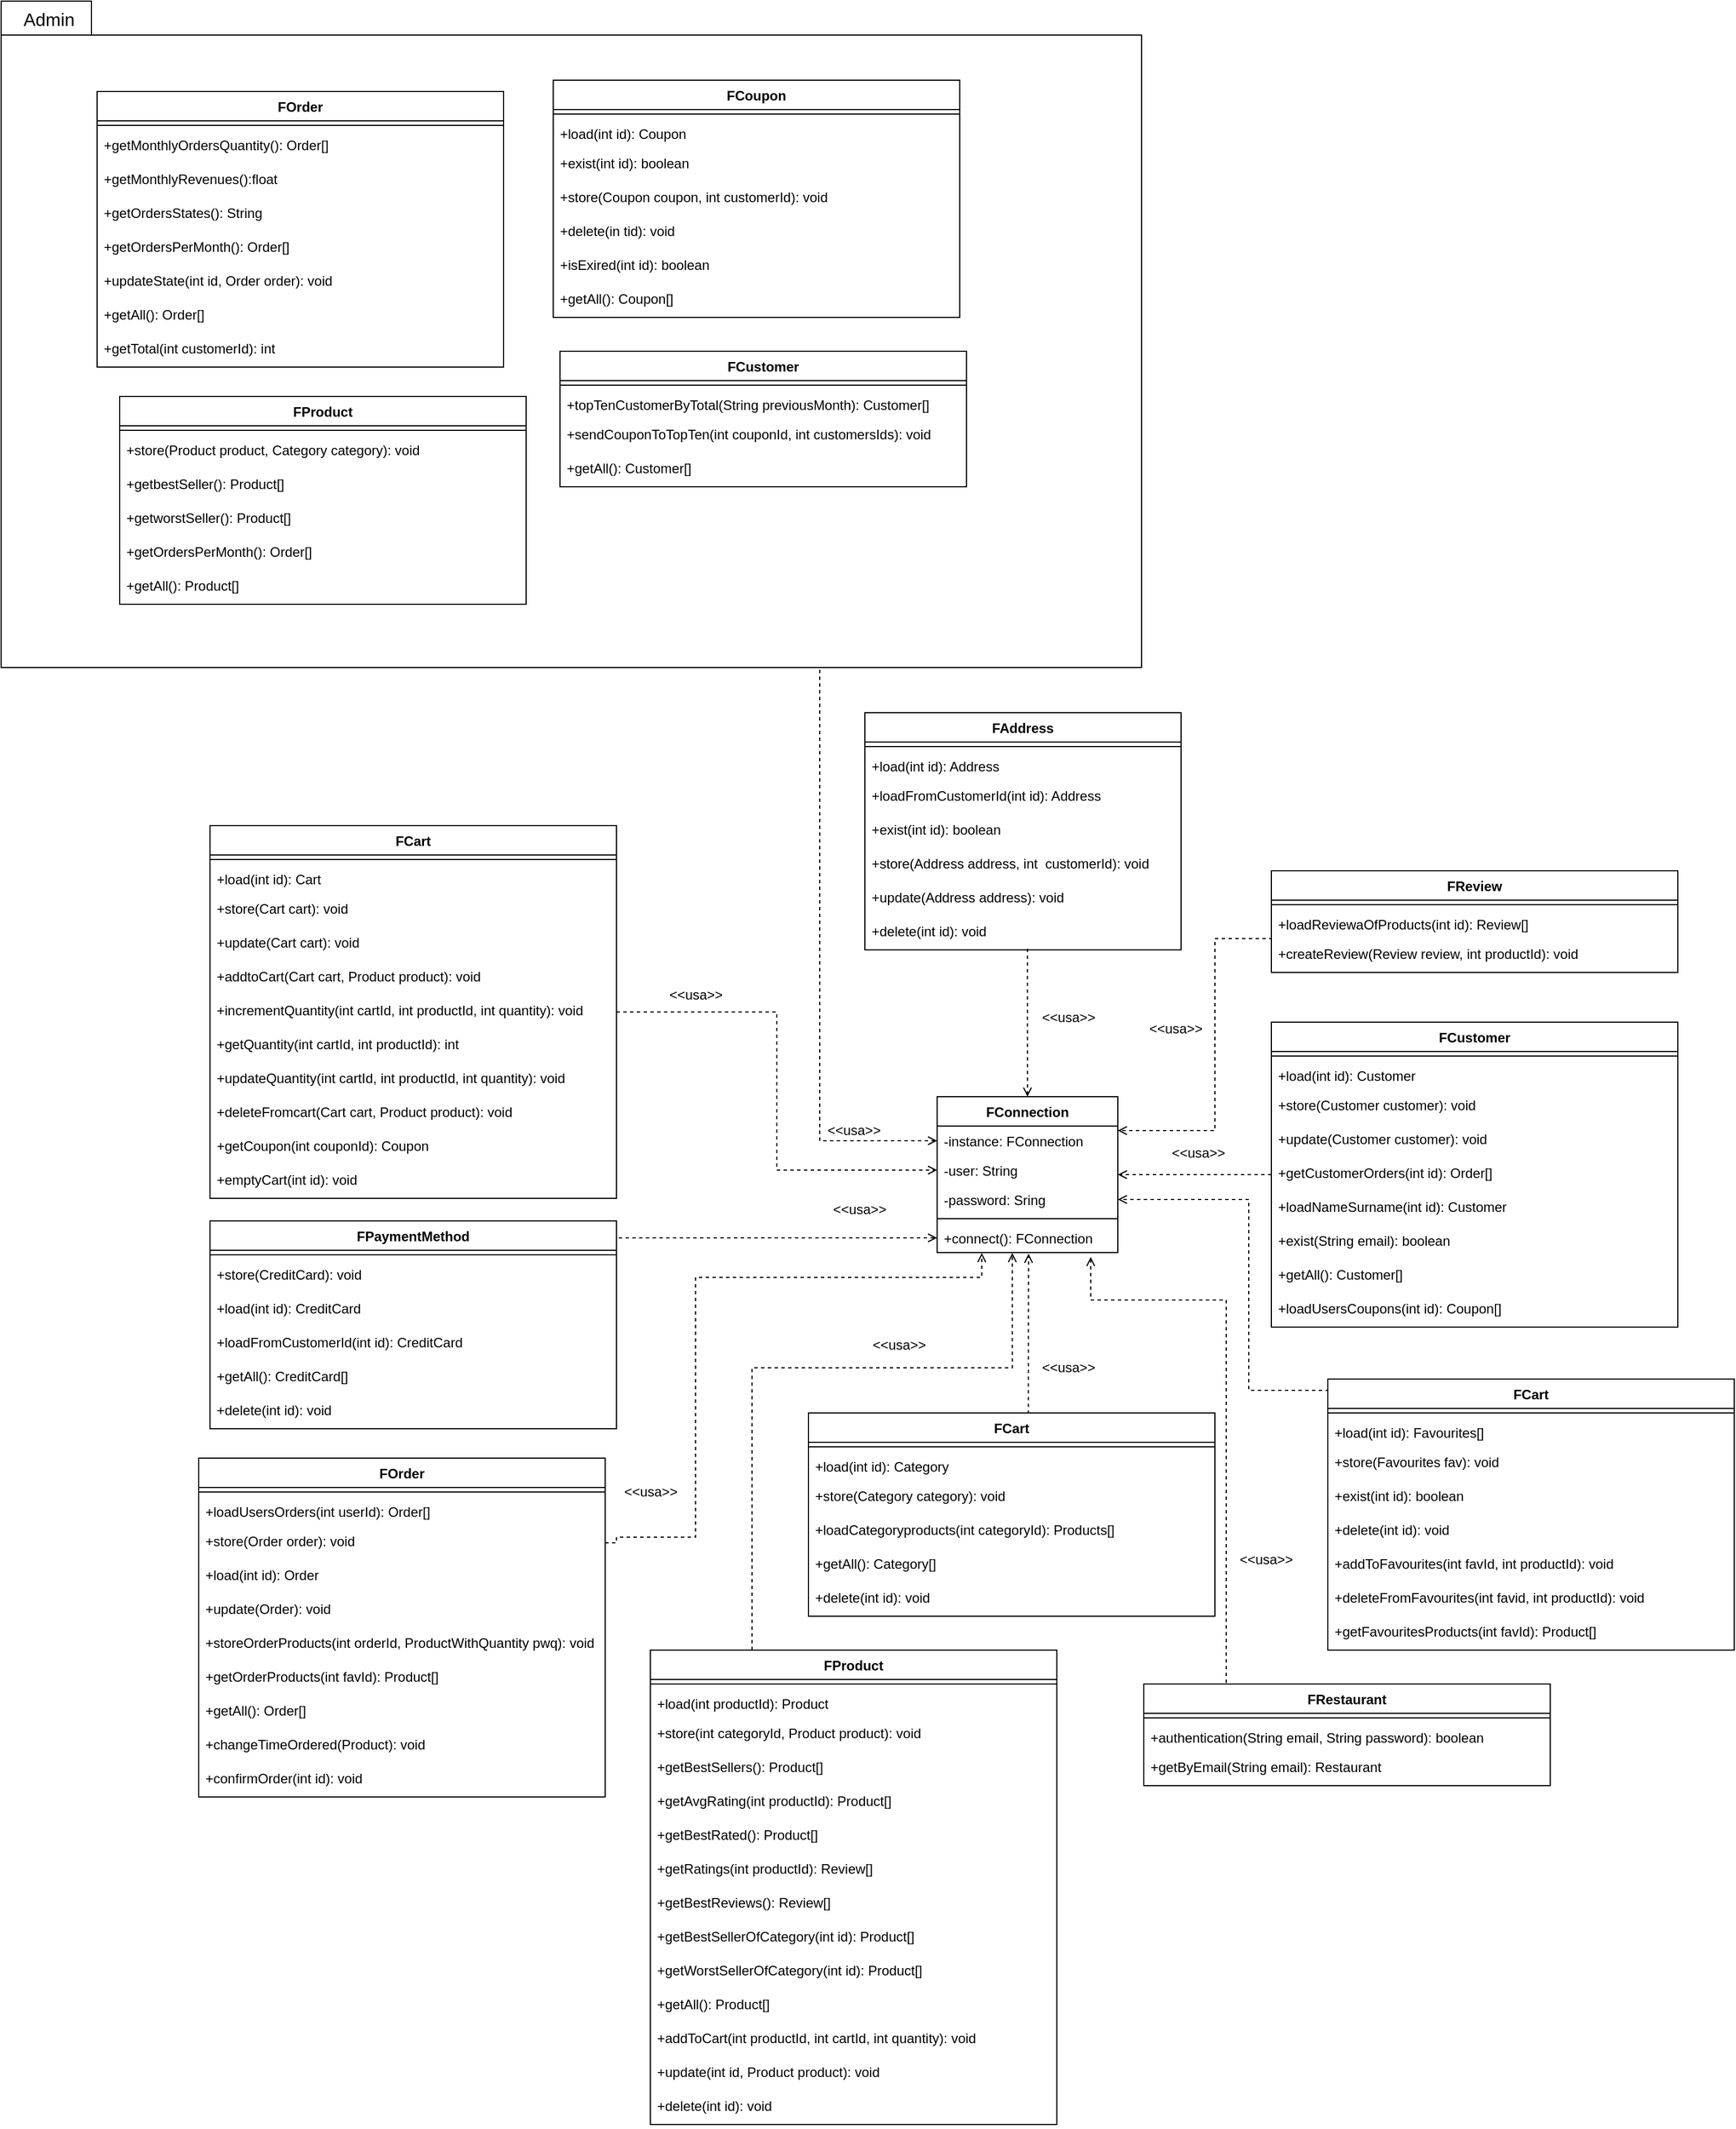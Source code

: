 <mxfile version="15.6.8" type="device"><diagram id="C5RBs43oDa-KdzZeNtuy" name="Page-1"><mxGraphModel dx="1448" dy="1696" grid="1" gridSize="10" guides="1" tooltips="1" connect="1" arrows="1" fold="1" page="1" pageScale="1" pageWidth="827" pageHeight="1169" math="0" shadow="0"><root><mxCell id="WIyWlLk6GJQsqaUBKTNV-0"/><mxCell id="WIyWlLk6GJQsqaUBKTNV-1" parent="WIyWlLk6GJQsqaUBKTNV-0"/><mxCell id="PyHxuWrx-65LWv0BP8cm-173" style="edgeStyle=orthogonalEdgeStyle;rounded=0;orthogonalLoop=1;jettySize=auto;html=1;exitX=0.5;exitY=1;exitDx=0;exitDy=0;exitPerimeter=0;entryX=0;entryY=0.5;entryDx=0;entryDy=0;dashed=1;fontSize=16;endArrow=open;endFill=0;" edge="1" parent="WIyWlLk6GJQsqaUBKTNV-1" source="PyHxuWrx-65LWv0BP8cm-171" target="PyHxuWrx-65LWv0BP8cm-5"><mxGeometry relative="1" as="geometry"><Array as="points"><mxPoint x="180" y="-50"/><mxPoint x="180" y="369"/></Array></mxGeometry></mxCell><mxCell id="PyHxuWrx-65LWv0BP8cm-171" value="" style="shape=folder;fontStyle=1;tabWidth=80;tabHeight=30;tabPosition=left;html=1;boundedLbl=1;" vertex="1" parent="WIyWlLk6GJQsqaUBKTNV-1"><mxGeometry x="-545" y="-640" width="1010" height="590" as="geometry"/></mxCell><mxCell id="PyHxuWrx-65LWv0BP8cm-4" value="FConnection" style="swimlane;fontStyle=1;align=center;verticalAlign=top;childLayout=stackLayout;horizontal=1;startSize=26;horizontalStack=0;resizeParent=1;resizeParentMax=0;resizeLast=0;collapsible=1;marginBottom=0;" vertex="1" parent="WIyWlLk6GJQsqaUBKTNV-1"><mxGeometry x="284" y="330" width="160" height="138" as="geometry"><mxRectangle x="334" y="300" width="100" height="26" as="alternateBounds"/></mxGeometry></mxCell><mxCell id="PyHxuWrx-65LWv0BP8cm-5" value="-instance: FConnection" style="text;strokeColor=none;fillColor=none;align=left;verticalAlign=top;spacingLeft=4;spacingRight=4;overflow=hidden;rotatable=0;points=[[0,0.5],[1,0.5]];portConstraint=eastwest;" vertex="1" parent="PyHxuWrx-65LWv0BP8cm-4"><mxGeometry y="26" width="160" height="26" as="geometry"/></mxCell><mxCell id="PyHxuWrx-65LWv0BP8cm-8" value="-user: String" style="text;strokeColor=none;fillColor=none;align=left;verticalAlign=top;spacingLeft=4;spacingRight=4;overflow=hidden;rotatable=0;points=[[0,0.5],[1,0.5]];portConstraint=eastwest;" vertex="1" parent="PyHxuWrx-65LWv0BP8cm-4"><mxGeometry y="52" width="160" height="26" as="geometry"/></mxCell><mxCell id="PyHxuWrx-65LWv0BP8cm-9" value="-password: Sring" style="text;strokeColor=none;fillColor=none;align=left;verticalAlign=top;spacingLeft=4;spacingRight=4;overflow=hidden;rotatable=0;points=[[0,0.5],[1,0.5]];portConstraint=eastwest;" vertex="1" parent="PyHxuWrx-65LWv0BP8cm-4"><mxGeometry y="78" width="160" height="26" as="geometry"/></mxCell><mxCell id="PyHxuWrx-65LWv0BP8cm-6" value="" style="line;strokeWidth=1;fillColor=none;align=left;verticalAlign=middle;spacingTop=-1;spacingLeft=3;spacingRight=3;rotatable=0;labelPosition=right;points=[];portConstraint=eastwest;" vertex="1" parent="PyHxuWrx-65LWv0BP8cm-4"><mxGeometry y="104" width="160" height="8" as="geometry"/></mxCell><mxCell id="PyHxuWrx-65LWv0BP8cm-7" value="+connect(): FConnection" style="text;strokeColor=none;fillColor=none;align=left;verticalAlign=top;spacingLeft=4;spacingRight=4;overflow=hidden;rotatable=0;points=[[0,0.5],[1,0.5]];portConstraint=eastwest;" vertex="1" parent="PyHxuWrx-65LWv0BP8cm-4"><mxGeometry y="112" width="160" height="26" as="geometry"/></mxCell><mxCell id="PyHxuWrx-65LWv0BP8cm-10" value="FAddress" style="swimlane;fontStyle=1;align=center;verticalAlign=top;childLayout=stackLayout;horizontal=1;startSize=26;horizontalStack=0;resizeParent=1;resizeParentMax=0;resizeLast=0;collapsible=1;marginBottom=0;" vertex="1" parent="WIyWlLk6GJQsqaUBKTNV-1"><mxGeometry x="220" y="-10" width="280" height="210" as="geometry"><mxRectangle x="334" y="300" width="100" height="26" as="alternateBounds"/></mxGeometry></mxCell><mxCell id="PyHxuWrx-65LWv0BP8cm-14" value="" style="line;strokeWidth=1;fillColor=none;align=left;verticalAlign=middle;spacingTop=-1;spacingLeft=3;spacingRight=3;rotatable=0;labelPosition=right;points=[];portConstraint=eastwest;" vertex="1" parent="PyHxuWrx-65LWv0BP8cm-10"><mxGeometry y="26" width="280" height="8" as="geometry"/></mxCell><mxCell id="PyHxuWrx-65LWv0BP8cm-15" value="+load(int id): Address " style="text;strokeColor=none;fillColor=none;align=left;verticalAlign=top;spacingLeft=4;spacingRight=4;overflow=hidden;rotatable=0;points=[[0,0.5],[1,0.5]];portConstraint=eastwest;" vertex="1" parent="PyHxuWrx-65LWv0BP8cm-10"><mxGeometry y="34" width="280" height="26" as="geometry"/></mxCell><mxCell id="PyHxuWrx-65LWv0BP8cm-16" value="+loadFromCustomerId(int id): Address" style="text;strokeColor=none;fillColor=none;align=left;verticalAlign=top;spacingLeft=4;spacingRight=4;overflow=hidden;rotatable=0;points=[[0,0.5],[1,0.5]];portConstraint=eastwest;" vertex="1" parent="PyHxuWrx-65LWv0BP8cm-10"><mxGeometry y="60" width="280" height="30" as="geometry"/></mxCell><mxCell id="PyHxuWrx-65LWv0BP8cm-17" value="+exist(int id): boolean" style="text;strokeColor=none;fillColor=none;align=left;verticalAlign=top;spacingLeft=4;spacingRight=4;overflow=hidden;rotatable=0;points=[[0,0.5],[1,0.5]];portConstraint=eastwest;" vertex="1" parent="PyHxuWrx-65LWv0BP8cm-10"><mxGeometry y="90" width="280" height="30" as="geometry"/></mxCell><mxCell id="PyHxuWrx-65LWv0BP8cm-18" value="+store(Address address, int  customerId): void" style="text;strokeColor=none;fillColor=none;align=left;verticalAlign=top;spacingLeft=4;spacingRight=4;overflow=hidden;rotatable=0;points=[[0,0.5],[1,0.5]];portConstraint=eastwest;" vertex="1" parent="PyHxuWrx-65LWv0BP8cm-10"><mxGeometry y="120" width="280" height="30" as="geometry"/></mxCell><mxCell id="PyHxuWrx-65LWv0BP8cm-19" value="+update(Address address): void" style="text;strokeColor=none;fillColor=none;align=left;verticalAlign=top;spacingLeft=4;spacingRight=4;overflow=hidden;rotatable=0;points=[[0,0.5],[1,0.5]];portConstraint=eastwest;" vertex="1" parent="PyHxuWrx-65LWv0BP8cm-10"><mxGeometry y="150" width="280" height="30" as="geometry"/></mxCell><mxCell id="PyHxuWrx-65LWv0BP8cm-20" value="+delete(int id): void" style="text;strokeColor=none;fillColor=none;align=left;verticalAlign=top;spacingLeft=4;spacingRight=4;overflow=hidden;rotatable=0;points=[[0,0.5],[1,0.5]];portConstraint=eastwest;" vertex="1" parent="PyHxuWrx-65LWv0BP8cm-10"><mxGeometry y="180" width="280" height="30" as="geometry"/></mxCell><mxCell id="PyHxuWrx-65LWv0BP8cm-21" style="edgeStyle=orthogonalEdgeStyle;rounded=0;orthogonalLoop=1;jettySize=auto;html=1;exitX=0.514;exitY=0.967;exitDx=0;exitDy=0;entryX=0.5;entryY=0;entryDx=0;entryDy=0;exitPerimeter=0;dashed=1;endArrow=open;endFill=0;" edge="1" parent="WIyWlLk6GJQsqaUBKTNV-1" source="PyHxuWrx-65LWv0BP8cm-20" target="PyHxuWrx-65LWv0BP8cm-4"><mxGeometry relative="1" as="geometry"/></mxCell><mxCell id="PyHxuWrx-65LWv0BP8cm-22" value="&amp;lt;&amp;lt;usa&amp;gt;&amp;gt;" style="text;html=1;align=center;verticalAlign=middle;resizable=0;points=[];autosize=1;strokeColor=none;fillColor=none;" vertex="1" parent="WIyWlLk6GJQsqaUBKTNV-1"><mxGeometry x="370" y="250" width="60" height="20" as="geometry"/></mxCell><mxCell id="PyHxuWrx-65LWv0BP8cm-37" style="edgeStyle=orthogonalEdgeStyle;rounded=0;orthogonalLoop=1;jettySize=auto;html=1;exitX=1;exitY=0.5;exitDx=0;exitDy=0;entryX=0;entryY=0.5;entryDx=0;entryDy=0;dashed=1;endArrow=open;endFill=0;" edge="1" parent="WIyWlLk6GJQsqaUBKTNV-1" source="PyHxuWrx-65LWv0BP8cm-23" target="PyHxuWrx-65LWv0BP8cm-8"><mxGeometry relative="1" as="geometry"/></mxCell><mxCell id="PyHxuWrx-65LWv0BP8cm-23" value="FCart" style="swimlane;fontStyle=1;align=center;verticalAlign=top;childLayout=stackLayout;horizontal=1;startSize=26;horizontalStack=0;resizeParent=1;resizeParentMax=0;resizeLast=0;collapsible=1;marginBottom=0;" vertex="1" parent="WIyWlLk6GJQsqaUBKTNV-1"><mxGeometry x="-360" y="90" width="360" height="330" as="geometry"><mxRectangle x="334" y="300" width="100" height="26" as="alternateBounds"/></mxGeometry></mxCell><mxCell id="PyHxuWrx-65LWv0BP8cm-24" value="" style="line;strokeWidth=1;fillColor=none;align=left;verticalAlign=middle;spacingTop=-1;spacingLeft=3;spacingRight=3;rotatable=0;labelPosition=right;points=[];portConstraint=eastwest;" vertex="1" parent="PyHxuWrx-65LWv0BP8cm-23"><mxGeometry y="26" width="360" height="8" as="geometry"/></mxCell><mxCell id="PyHxuWrx-65LWv0BP8cm-25" value="+load(int id): Cart " style="text;strokeColor=none;fillColor=none;align=left;verticalAlign=top;spacingLeft=4;spacingRight=4;overflow=hidden;rotatable=0;points=[[0,0.5],[1,0.5]];portConstraint=eastwest;" vertex="1" parent="PyHxuWrx-65LWv0BP8cm-23"><mxGeometry y="34" width="360" height="26" as="geometry"/></mxCell><mxCell id="PyHxuWrx-65LWv0BP8cm-28" value="+store(Cart cart): void" style="text;strokeColor=none;fillColor=none;align=left;verticalAlign=top;spacingLeft=4;spacingRight=4;overflow=hidden;rotatable=0;points=[[0,0.5],[1,0.5]];portConstraint=eastwest;" vertex="1" parent="PyHxuWrx-65LWv0BP8cm-23"><mxGeometry y="60" width="360" height="30" as="geometry"/></mxCell><mxCell id="PyHxuWrx-65LWv0BP8cm-29" value="+update(Cart cart): void" style="text;strokeColor=none;fillColor=none;align=left;verticalAlign=top;spacingLeft=4;spacingRight=4;overflow=hidden;rotatable=0;points=[[0,0.5],[1,0.5]];portConstraint=eastwest;" vertex="1" parent="PyHxuWrx-65LWv0BP8cm-23"><mxGeometry y="90" width="360" height="30" as="geometry"/></mxCell><mxCell id="PyHxuWrx-65LWv0BP8cm-30" value="+addtoCart(Cart cart, Product product): void" style="text;strokeColor=none;fillColor=none;align=left;verticalAlign=top;spacingLeft=4;spacingRight=4;overflow=hidden;rotatable=0;points=[[0,0.5],[1,0.5]];portConstraint=eastwest;" vertex="1" parent="PyHxuWrx-65LWv0BP8cm-23"><mxGeometry y="120" width="360" height="30" as="geometry"/></mxCell><mxCell id="PyHxuWrx-65LWv0BP8cm-32" value="+incrementQuantity(int cartId, int productId, int quantity): void " style="text;strokeColor=none;fillColor=none;align=left;verticalAlign=top;spacingLeft=4;spacingRight=4;overflow=hidden;rotatable=0;points=[[0,0.5],[1,0.5]];portConstraint=eastwest;" vertex="1" parent="PyHxuWrx-65LWv0BP8cm-23"><mxGeometry y="150" width="360" height="30" as="geometry"/></mxCell><mxCell id="PyHxuWrx-65LWv0BP8cm-33" value="+getQuantity(int cartId, int productId): int " style="text;strokeColor=none;fillColor=none;align=left;verticalAlign=top;spacingLeft=4;spacingRight=4;overflow=hidden;rotatable=0;points=[[0,0.5],[1,0.5]];portConstraint=eastwest;" vertex="1" parent="PyHxuWrx-65LWv0BP8cm-23"><mxGeometry y="180" width="360" height="30" as="geometry"/></mxCell><mxCell id="PyHxuWrx-65LWv0BP8cm-34" value="+updateQuantity(int cartId, int productId, int quantity): void" style="text;strokeColor=none;fillColor=none;align=left;verticalAlign=top;spacingLeft=4;spacingRight=4;overflow=hidden;rotatable=0;points=[[0,0.5],[1,0.5]];portConstraint=eastwest;" vertex="1" parent="PyHxuWrx-65LWv0BP8cm-23"><mxGeometry y="210" width="360" height="30" as="geometry"/></mxCell><mxCell id="PyHxuWrx-65LWv0BP8cm-35" value="+deleteFromcart(Cart cart, Product product): void" style="text;strokeColor=none;fillColor=none;align=left;verticalAlign=top;spacingLeft=4;spacingRight=4;overflow=hidden;rotatable=0;points=[[0,0.5],[1,0.5]];portConstraint=eastwest;" vertex="1" parent="PyHxuWrx-65LWv0BP8cm-23"><mxGeometry y="240" width="360" height="30" as="geometry"/></mxCell><mxCell id="PyHxuWrx-65LWv0BP8cm-36" value="+getCoupon(int couponId): Coupon" style="text;strokeColor=none;fillColor=none;align=left;verticalAlign=top;spacingLeft=4;spacingRight=4;overflow=hidden;rotatable=0;points=[[0,0.5],[1,0.5]];portConstraint=eastwest;" vertex="1" parent="PyHxuWrx-65LWv0BP8cm-23"><mxGeometry y="270" width="360" height="30" as="geometry"/></mxCell><mxCell id="PyHxuWrx-65LWv0BP8cm-31" value="+emptyCart(int id): void" style="text;strokeColor=none;fillColor=none;align=left;verticalAlign=top;spacingLeft=4;spacingRight=4;overflow=hidden;rotatable=0;points=[[0,0.5],[1,0.5]];portConstraint=eastwest;" vertex="1" parent="PyHxuWrx-65LWv0BP8cm-23"><mxGeometry y="300" width="360" height="30" as="geometry"/></mxCell><mxCell id="PyHxuWrx-65LWv0BP8cm-39" value="&amp;lt;&amp;lt;usa&amp;gt;&amp;gt;" style="text;html=1;align=center;verticalAlign=middle;resizable=0;points=[];autosize=1;strokeColor=none;fillColor=none;" vertex="1" parent="WIyWlLk6GJQsqaUBKTNV-1"><mxGeometry x="180" y="350" width="60" height="20" as="geometry"/></mxCell><mxCell id="PyHxuWrx-65LWv0BP8cm-52" style="edgeStyle=orthogonalEdgeStyle;rounded=0;orthogonalLoop=1;jettySize=auto;html=1;exitX=0.541;exitY=0.004;exitDx=0;exitDy=0;entryX=0.506;entryY=1.038;entryDx=0;entryDy=0;entryPerimeter=0;dashed=1;endArrow=open;endFill=0;exitPerimeter=0;" edge="1" parent="WIyWlLk6GJQsqaUBKTNV-1" source="PyHxuWrx-65LWv0BP8cm-40" target="PyHxuWrx-65LWv0BP8cm-7"><mxGeometry relative="1" as="geometry"/></mxCell><mxCell id="PyHxuWrx-65LWv0BP8cm-40" value="FCart" style="swimlane;fontStyle=1;align=center;verticalAlign=top;childLayout=stackLayout;horizontal=1;startSize=26;horizontalStack=0;resizeParent=1;resizeParentMax=0;resizeLast=0;collapsible=1;marginBottom=0;" vertex="1" parent="WIyWlLk6GJQsqaUBKTNV-1"><mxGeometry x="170" y="610" width="360" height="180" as="geometry"><mxRectangle x="334" y="300" width="100" height="26" as="alternateBounds"/></mxGeometry></mxCell><mxCell id="PyHxuWrx-65LWv0BP8cm-41" value="" style="line;strokeWidth=1;fillColor=none;align=left;verticalAlign=middle;spacingTop=-1;spacingLeft=3;spacingRight=3;rotatable=0;labelPosition=right;points=[];portConstraint=eastwest;" vertex="1" parent="PyHxuWrx-65LWv0BP8cm-40"><mxGeometry y="26" width="360" height="8" as="geometry"/></mxCell><mxCell id="PyHxuWrx-65LWv0BP8cm-42" value="+load(int id): Category " style="text;strokeColor=none;fillColor=none;align=left;verticalAlign=top;spacingLeft=4;spacingRight=4;overflow=hidden;rotatable=0;points=[[0,0.5],[1,0.5]];portConstraint=eastwest;" vertex="1" parent="PyHxuWrx-65LWv0BP8cm-40"><mxGeometry y="34" width="360" height="26" as="geometry"/></mxCell><mxCell id="PyHxuWrx-65LWv0BP8cm-43" value="+store(Category category): void" style="text;strokeColor=none;fillColor=none;align=left;verticalAlign=top;spacingLeft=4;spacingRight=4;overflow=hidden;rotatable=0;points=[[0,0.5],[1,0.5]];portConstraint=eastwest;" vertex="1" parent="PyHxuWrx-65LWv0BP8cm-40"><mxGeometry y="60" width="360" height="30" as="geometry"/></mxCell><mxCell id="PyHxuWrx-65LWv0BP8cm-44" value="+loadCategoryproducts(int categoryId): Products[]" style="text;strokeColor=none;fillColor=none;align=left;verticalAlign=top;spacingLeft=4;spacingRight=4;overflow=hidden;rotatable=0;points=[[0,0.5],[1,0.5]];portConstraint=eastwest;" vertex="1" parent="PyHxuWrx-65LWv0BP8cm-40"><mxGeometry y="90" width="360" height="30" as="geometry"/></mxCell><mxCell id="PyHxuWrx-65LWv0BP8cm-45" value="+getAll(): Category[]" style="text;strokeColor=none;fillColor=none;align=left;verticalAlign=top;spacingLeft=4;spacingRight=4;overflow=hidden;rotatable=0;points=[[0,0.5],[1,0.5]];portConstraint=eastwest;" vertex="1" parent="PyHxuWrx-65LWv0BP8cm-40"><mxGeometry y="120" width="360" height="30" as="geometry"/></mxCell><mxCell id="PyHxuWrx-65LWv0BP8cm-46" value="+delete(int id): void" style="text;strokeColor=none;fillColor=none;align=left;verticalAlign=top;spacingLeft=4;spacingRight=4;overflow=hidden;rotatable=0;points=[[0,0.5],[1,0.5]];portConstraint=eastwest;" vertex="1" parent="PyHxuWrx-65LWv0BP8cm-40"><mxGeometry y="150" width="360" height="30" as="geometry"/></mxCell><mxCell id="PyHxuWrx-65LWv0BP8cm-53" value="&amp;lt;&amp;lt;usa&amp;gt;&amp;gt;" style="text;html=1;align=center;verticalAlign=middle;resizable=0;points=[];autosize=1;strokeColor=none;fillColor=none;" vertex="1" parent="WIyWlLk6GJQsqaUBKTNV-1"><mxGeometry x="370" y="560" width="60" height="20" as="geometry"/></mxCell><mxCell id="PyHxuWrx-65LWv0BP8cm-54" value="FCustomer" style="swimlane;fontStyle=1;align=center;verticalAlign=top;childLayout=stackLayout;horizontal=1;startSize=26;horizontalStack=0;resizeParent=1;resizeParentMax=0;resizeLast=0;collapsible=1;marginBottom=0;" vertex="1" parent="WIyWlLk6GJQsqaUBKTNV-1"><mxGeometry x="580" y="264" width="360" height="270" as="geometry"><mxRectangle x="334" y="300" width="100" height="26" as="alternateBounds"/></mxGeometry></mxCell><mxCell id="PyHxuWrx-65LWv0BP8cm-55" value="" style="line;strokeWidth=1;fillColor=none;align=left;verticalAlign=middle;spacingTop=-1;spacingLeft=3;spacingRight=3;rotatable=0;labelPosition=right;points=[];portConstraint=eastwest;" vertex="1" parent="PyHxuWrx-65LWv0BP8cm-54"><mxGeometry y="26" width="360" height="8" as="geometry"/></mxCell><mxCell id="PyHxuWrx-65LWv0BP8cm-56" value="+load(int id): Customer " style="text;strokeColor=none;fillColor=none;align=left;verticalAlign=top;spacingLeft=4;spacingRight=4;overflow=hidden;rotatable=0;points=[[0,0.5],[1,0.5]];portConstraint=eastwest;" vertex="1" parent="PyHxuWrx-65LWv0BP8cm-54"><mxGeometry y="34" width="360" height="26" as="geometry"/></mxCell><mxCell id="PyHxuWrx-65LWv0BP8cm-57" value="+store(Customer customer): void" style="text;strokeColor=none;fillColor=none;align=left;verticalAlign=top;spacingLeft=4;spacingRight=4;overflow=hidden;rotatable=0;points=[[0,0.5],[1,0.5]];portConstraint=eastwest;" vertex="1" parent="PyHxuWrx-65LWv0BP8cm-54"><mxGeometry y="60" width="360" height="30" as="geometry"/></mxCell><mxCell id="PyHxuWrx-65LWv0BP8cm-58" value="+update(Customer customer): void" style="text;strokeColor=none;fillColor=none;align=left;verticalAlign=top;spacingLeft=4;spacingRight=4;overflow=hidden;rotatable=0;points=[[0,0.5],[1,0.5]];portConstraint=eastwest;" vertex="1" parent="PyHxuWrx-65LWv0BP8cm-54"><mxGeometry y="90" width="360" height="30" as="geometry"/></mxCell><mxCell id="PyHxuWrx-65LWv0BP8cm-59" value="+getCustomerOrders(int id): Order[]" style="text;strokeColor=none;fillColor=none;align=left;verticalAlign=top;spacingLeft=4;spacingRight=4;overflow=hidden;rotatable=0;points=[[0,0.5],[1,0.5]];portConstraint=eastwest;" vertex="1" parent="PyHxuWrx-65LWv0BP8cm-54"><mxGeometry y="120" width="360" height="30" as="geometry"/></mxCell><mxCell id="PyHxuWrx-65LWv0BP8cm-60" value="+loadNameSurname(int id): Customer" style="text;strokeColor=none;fillColor=none;align=left;verticalAlign=top;spacingLeft=4;spacingRight=4;overflow=hidden;rotatable=0;points=[[0,0.5],[1,0.5]];portConstraint=eastwest;" vertex="1" parent="PyHxuWrx-65LWv0BP8cm-54"><mxGeometry y="150" width="360" height="30" as="geometry"/></mxCell><mxCell id="PyHxuWrx-65LWv0BP8cm-62" value="+exist(String email): boolean" style="text;strokeColor=none;fillColor=none;align=left;verticalAlign=top;spacingLeft=4;spacingRight=4;overflow=hidden;rotatable=0;points=[[0,0.5],[1,0.5]];portConstraint=eastwest;" vertex="1" parent="PyHxuWrx-65LWv0BP8cm-54"><mxGeometry y="180" width="360" height="30" as="geometry"/></mxCell><mxCell id="PyHxuWrx-65LWv0BP8cm-63" value="+getAll(): Customer[]" style="text;strokeColor=none;fillColor=none;align=left;verticalAlign=top;spacingLeft=4;spacingRight=4;overflow=hidden;rotatable=0;points=[[0,0.5],[1,0.5]];portConstraint=eastwest;" vertex="1" parent="PyHxuWrx-65LWv0BP8cm-54"><mxGeometry y="210" width="360" height="30" as="geometry"/></mxCell><mxCell id="PyHxuWrx-65LWv0BP8cm-61" value="+loadUsersCoupons(int id): Coupon[]" style="text;strokeColor=none;fillColor=none;align=left;verticalAlign=top;spacingLeft=4;spacingRight=4;overflow=hidden;rotatable=0;points=[[0,0.5],[1,0.5]];portConstraint=eastwest;" vertex="1" parent="PyHxuWrx-65LWv0BP8cm-54"><mxGeometry y="240" width="360" height="30" as="geometry"/></mxCell><mxCell id="PyHxuWrx-65LWv0BP8cm-66" style="edgeStyle=orthogonalEdgeStyle;rounded=0;orthogonalLoop=1;jettySize=auto;html=1;exitX=0;exitY=0.5;exitDx=0;exitDy=0;entryX=1;entryY=0.5;entryDx=0;entryDy=0;dashed=1;endArrow=open;endFill=0;" edge="1" parent="WIyWlLk6GJQsqaUBKTNV-1" source="PyHxuWrx-65LWv0BP8cm-59" target="PyHxuWrx-65LWv0BP8cm-4"><mxGeometry relative="1" as="geometry"/></mxCell><mxCell id="PyHxuWrx-65LWv0BP8cm-67" value="&amp;lt;&amp;lt;usa&amp;gt;&amp;gt;" style="text;html=1;align=center;verticalAlign=middle;resizable=0;points=[];autosize=1;strokeColor=none;fillColor=none;" vertex="1" parent="WIyWlLk6GJQsqaUBKTNV-1"><mxGeometry x="485" y="370" width="60" height="20" as="geometry"/></mxCell><mxCell id="PyHxuWrx-65LWv0BP8cm-68" value="FCart" style="swimlane;fontStyle=1;align=center;verticalAlign=top;childLayout=stackLayout;horizontal=1;startSize=26;horizontalStack=0;resizeParent=1;resizeParentMax=0;resizeLast=0;collapsible=1;marginBottom=0;" vertex="1" parent="WIyWlLk6GJQsqaUBKTNV-1"><mxGeometry x="630" y="580" width="360" height="240" as="geometry"><mxRectangle x="334" y="300" width="100" height="26" as="alternateBounds"/></mxGeometry></mxCell><mxCell id="PyHxuWrx-65LWv0BP8cm-69" value="" style="line;strokeWidth=1;fillColor=none;align=left;verticalAlign=middle;spacingTop=-1;spacingLeft=3;spacingRight=3;rotatable=0;labelPosition=right;points=[];portConstraint=eastwest;" vertex="1" parent="PyHxuWrx-65LWv0BP8cm-68"><mxGeometry y="26" width="360" height="8" as="geometry"/></mxCell><mxCell id="PyHxuWrx-65LWv0BP8cm-70" value="+load(int id): Favourites[] " style="text;strokeColor=none;fillColor=none;align=left;verticalAlign=top;spacingLeft=4;spacingRight=4;overflow=hidden;rotatable=0;points=[[0,0.5],[1,0.5]];portConstraint=eastwest;" vertex="1" parent="PyHxuWrx-65LWv0BP8cm-68"><mxGeometry y="34" width="360" height="26" as="geometry"/></mxCell><mxCell id="PyHxuWrx-65LWv0BP8cm-71" value="+store(Favourites fav): void" style="text;strokeColor=none;fillColor=none;align=left;verticalAlign=top;spacingLeft=4;spacingRight=4;overflow=hidden;rotatable=0;points=[[0,0.5],[1,0.5]];portConstraint=eastwest;" vertex="1" parent="PyHxuWrx-65LWv0BP8cm-68"><mxGeometry y="60" width="360" height="30" as="geometry"/></mxCell><mxCell id="PyHxuWrx-65LWv0BP8cm-76" value="+exist(int id): boolean" style="text;strokeColor=none;fillColor=none;align=left;verticalAlign=top;spacingLeft=4;spacingRight=4;overflow=hidden;rotatable=0;points=[[0,0.5],[1,0.5]];portConstraint=eastwest;" vertex="1" parent="PyHxuWrx-65LWv0BP8cm-68"><mxGeometry y="90" width="360" height="30" as="geometry"/></mxCell><mxCell id="PyHxuWrx-65LWv0BP8cm-72" value="+delete(int id): void" style="text;strokeColor=none;fillColor=none;align=left;verticalAlign=top;spacingLeft=4;spacingRight=4;overflow=hidden;rotatable=0;points=[[0,0.5],[1,0.5]];portConstraint=eastwest;" vertex="1" parent="PyHxuWrx-65LWv0BP8cm-68"><mxGeometry y="120" width="360" height="30" as="geometry"/></mxCell><mxCell id="PyHxuWrx-65LWv0BP8cm-73" value="+addToFavourites(int favId, int productId): void" style="text;strokeColor=none;fillColor=none;align=left;verticalAlign=top;spacingLeft=4;spacingRight=4;overflow=hidden;rotatable=0;points=[[0,0.5],[1,0.5]];portConstraint=eastwest;" vertex="1" parent="PyHxuWrx-65LWv0BP8cm-68"><mxGeometry y="150" width="360" height="30" as="geometry"/></mxCell><mxCell id="PyHxuWrx-65LWv0BP8cm-75" value="+deleteFromFavourites(int favid, int productId): void" style="text;strokeColor=none;fillColor=none;align=left;verticalAlign=top;spacingLeft=4;spacingRight=4;overflow=hidden;rotatable=0;points=[[0,0.5],[1,0.5]];portConstraint=eastwest;" vertex="1" parent="PyHxuWrx-65LWv0BP8cm-68"><mxGeometry y="180" width="360" height="30" as="geometry"/></mxCell><mxCell id="PyHxuWrx-65LWv0BP8cm-74" value="+getFavouritesProducts(int favId): Product[]" style="text;strokeColor=none;fillColor=none;align=left;verticalAlign=top;spacingLeft=4;spacingRight=4;overflow=hidden;rotatable=0;points=[[0,0.5],[1,0.5]];portConstraint=eastwest;" vertex="1" parent="PyHxuWrx-65LWv0BP8cm-68"><mxGeometry y="210" width="360" height="30" as="geometry"/></mxCell><mxCell id="PyHxuWrx-65LWv0BP8cm-181" style="edgeStyle=orthogonalEdgeStyle;rounded=0;orthogonalLoop=1;jettySize=auto;html=1;exitX=1;exitY=0.5;exitDx=0;exitDy=0;entryX=0.247;entryY=1.014;entryDx=0;entryDy=0;entryPerimeter=0;dashed=1;fontSize=16;endArrow=open;endFill=0;" edge="1" parent="WIyWlLk6GJQsqaUBKTNV-1" source="PyHxuWrx-65LWv0BP8cm-80" target="PyHxuWrx-65LWv0BP8cm-7"><mxGeometry relative="1" as="geometry"><Array as="points"><mxPoint y="725"/><mxPoint y="720"/><mxPoint x="70" y="720"/><mxPoint x="70" y="490"/><mxPoint x="324" y="490"/></Array></mxGeometry></mxCell><mxCell id="PyHxuWrx-65LWv0BP8cm-77" value="FOrder" style="swimlane;fontStyle=1;align=center;verticalAlign=top;childLayout=stackLayout;horizontal=1;startSize=26;horizontalStack=0;resizeParent=1;resizeParentMax=0;resizeLast=0;collapsible=1;marginBottom=0;" vertex="1" parent="WIyWlLk6GJQsqaUBKTNV-1"><mxGeometry x="-370" y="650" width="360" height="300" as="geometry"><mxRectangle x="334" y="300" width="100" height="26" as="alternateBounds"/></mxGeometry></mxCell><mxCell id="PyHxuWrx-65LWv0BP8cm-78" value="" style="line;strokeWidth=1;fillColor=none;align=left;verticalAlign=middle;spacingTop=-1;spacingLeft=3;spacingRight=3;rotatable=0;labelPosition=right;points=[];portConstraint=eastwest;" vertex="1" parent="PyHxuWrx-65LWv0BP8cm-77"><mxGeometry y="26" width="360" height="8" as="geometry"/></mxCell><mxCell id="PyHxuWrx-65LWv0BP8cm-79" value="+loadUsersOrders(int userId): Order[] " style="text;strokeColor=none;fillColor=none;align=left;verticalAlign=top;spacingLeft=4;spacingRight=4;overflow=hidden;rotatable=0;points=[[0,0.5],[1,0.5]];portConstraint=eastwest;" vertex="1" parent="PyHxuWrx-65LWv0BP8cm-77"><mxGeometry y="34" width="360" height="26" as="geometry"/></mxCell><mxCell id="PyHxuWrx-65LWv0BP8cm-80" value="+store(Order order): void" style="text;strokeColor=none;fillColor=none;align=left;verticalAlign=top;spacingLeft=4;spacingRight=4;overflow=hidden;rotatable=0;points=[[0,0.5],[1,0.5]];portConstraint=eastwest;" vertex="1" parent="PyHxuWrx-65LWv0BP8cm-77"><mxGeometry y="60" width="360" height="30" as="geometry"/></mxCell><mxCell id="PyHxuWrx-65LWv0BP8cm-81" value="+load(int id): Order" style="text;strokeColor=none;fillColor=none;align=left;verticalAlign=top;spacingLeft=4;spacingRight=4;overflow=hidden;rotatable=0;points=[[0,0.5],[1,0.5]];portConstraint=eastwest;" vertex="1" parent="PyHxuWrx-65LWv0BP8cm-77"><mxGeometry y="90" width="360" height="30" as="geometry"/></mxCell><mxCell id="PyHxuWrx-65LWv0BP8cm-83" value="+update(Order): void" style="text;strokeColor=none;fillColor=none;align=left;verticalAlign=top;spacingLeft=4;spacingRight=4;overflow=hidden;rotatable=0;points=[[0,0.5],[1,0.5]];portConstraint=eastwest;" vertex="1" parent="PyHxuWrx-65LWv0BP8cm-77"><mxGeometry y="120" width="360" height="30" as="geometry"/></mxCell><mxCell id="PyHxuWrx-65LWv0BP8cm-84" value="+storeOrderProducts(int orderId, ProductWithQuantity pwq): void" style="text;strokeColor=none;fillColor=none;align=left;verticalAlign=top;spacingLeft=4;spacingRight=4;overflow=hidden;rotatable=0;points=[[0,0.5],[1,0.5]];portConstraint=eastwest;" vertex="1" parent="PyHxuWrx-65LWv0BP8cm-77"><mxGeometry y="150" width="360" height="30" as="geometry"/></mxCell><mxCell id="PyHxuWrx-65LWv0BP8cm-86" value="+getOrderProducts(int favId): Product[]" style="text;strokeColor=none;fillColor=none;align=left;verticalAlign=top;spacingLeft=4;spacingRight=4;overflow=hidden;rotatable=0;points=[[0,0.5],[1,0.5]];portConstraint=eastwest;" vertex="1" parent="PyHxuWrx-65LWv0BP8cm-77"><mxGeometry y="180" width="360" height="30" as="geometry"/></mxCell><mxCell id="PyHxuWrx-65LWv0BP8cm-87" value="+getAll(): Order[]" style="text;strokeColor=none;fillColor=none;align=left;verticalAlign=top;spacingLeft=4;spacingRight=4;overflow=hidden;rotatable=0;points=[[0,0.5],[1,0.5]];portConstraint=eastwest;" vertex="1" parent="PyHxuWrx-65LWv0BP8cm-77"><mxGeometry y="210" width="360" height="30" as="geometry"/></mxCell><mxCell id="PyHxuWrx-65LWv0BP8cm-88" value="+changeTimeOrdered(Product): void" style="text;strokeColor=none;fillColor=none;align=left;verticalAlign=top;spacingLeft=4;spacingRight=4;overflow=hidden;rotatable=0;points=[[0,0.5],[1,0.5]];portConstraint=eastwest;" vertex="1" parent="PyHxuWrx-65LWv0BP8cm-77"><mxGeometry y="240" width="360" height="30" as="geometry"/></mxCell><mxCell id="PyHxuWrx-65LWv0BP8cm-85" value="+confirmOrder(int id): void" style="text;strokeColor=none;fillColor=none;align=left;verticalAlign=top;spacingLeft=4;spacingRight=4;overflow=hidden;rotatable=0;points=[[0,0.5],[1,0.5]];portConstraint=eastwest;" vertex="1" parent="PyHxuWrx-65LWv0BP8cm-77"><mxGeometry y="270" width="360" height="30" as="geometry"/></mxCell><mxCell id="PyHxuWrx-65LWv0BP8cm-89" value="FPaymentMethod" style="swimlane;fontStyle=1;align=center;verticalAlign=top;childLayout=stackLayout;horizontal=1;startSize=26;horizontalStack=0;resizeParent=1;resizeParentMax=0;resizeLast=0;collapsible=1;marginBottom=0;" vertex="1" parent="WIyWlLk6GJQsqaUBKTNV-1"><mxGeometry x="-360" y="440" width="360" height="184" as="geometry"><mxRectangle x="334" y="300" width="100" height="26" as="alternateBounds"/></mxGeometry></mxCell><mxCell id="PyHxuWrx-65LWv0BP8cm-90" value="" style="line;strokeWidth=1;fillColor=none;align=left;verticalAlign=middle;spacingTop=-1;spacingLeft=3;spacingRight=3;rotatable=0;labelPosition=right;points=[];portConstraint=eastwest;" vertex="1" parent="PyHxuWrx-65LWv0BP8cm-89"><mxGeometry y="26" width="360" height="8" as="geometry"/></mxCell><mxCell id="PyHxuWrx-65LWv0BP8cm-92" value="+store(CreditCard): void" style="text;strokeColor=none;fillColor=none;align=left;verticalAlign=top;spacingLeft=4;spacingRight=4;overflow=hidden;rotatable=0;points=[[0,0.5],[1,0.5]];portConstraint=eastwest;" vertex="1" parent="PyHxuWrx-65LWv0BP8cm-89"><mxGeometry y="34" width="360" height="30" as="geometry"/></mxCell><mxCell id="PyHxuWrx-65LWv0BP8cm-93" value="+load(int id): CreditCard" style="text;strokeColor=none;fillColor=none;align=left;verticalAlign=top;spacingLeft=4;spacingRight=4;overflow=hidden;rotatable=0;points=[[0,0.5],[1,0.5]];portConstraint=eastwest;" vertex="1" parent="PyHxuWrx-65LWv0BP8cm-89"><mxGeometry y="64" width="360" height="30" as="geometry"/></mxCell><mxCell id="PyHxuWrx-65LWv0BP8cm-95" value="+loadFromCustomerId(int id): CreditCard" style="text;strokeColor=none;fillColor=none;align=left;verticalAlign=top;spacingLeft=4;spacingRight=4;overflow=hidden;rotatable=0;points=[[0,0.5],[1,0.5]];portConstraint=eastwest;" vertex="1" parent="PyHxuWrx-65LWv0BP8cm-89"><mxGeometry y="94" width="360" height="30" as="geometry"/></mxCell><mxCell id="PyHxuWrx-65LWv0BP8cm-97" value="+getAll(): CreditCard[]" style="text;strokeColor=none;fillColor=none;align=left;verticalAlign=top;spacingLeft=4;spacingRight=4;overflow=hidden;rotatable=0;points=[[0,0.5],[1,0.5]];portConstraint=eastwest;" vertex="1" parent="PyHxuWrx-65LWv0BP8cm-89"><mxGeometry y="124" width="360" height="30" as="geometry"/></mxCell><mxCell id="PyHxuWrx-65LWv0BP8cm-100" value="+delete(int id): void" style="text;strokeColor=none;fillColor=none;align=left;verticalAlign=top;spacingLeft=4;spacingRight=4;overflow=hidden;rotatable=0;points=[[0,0.5],[1,0.5]];portConstraint=eastwest;" vertex="1" parent="PyHxuWrx-65LWv0BP8cm-89"><mxGeometry y="154" width="360" height="30" as="geometry"/></mxCell><mxCell id="PyHxuWrx-65LWv0BP8cm-185" style="edgeStyle=orthogonalEdgeStyle;rounded=0;orthogonalLoop=1;jettySize=auto;html=1;exitX=0.25;exitY=0;exitDx=0;exitDy=0;entryX=0.416;entryY=1.014;entryDx=0;entryDy=0;entryPerimeter=0;dashed=1;fontSize=16;endArrow=open;endFill=0;" edge="1" parent="WIyWlLk6GJQsqaUBKTNV-1" source="PyHxuWrx-65LWv0BP8cm-101" target="PyHxuWrx-65LWv0BP8cm-7"><mxGeometry relative="1" as="geometry"><Array as="points"><mxPoint x="120" y="570"/><mxPoint x="351" y="570"/></Array></mxGeometry></mxCell><mxCell id="PyHxuWrx-65LWv0BP8cm-101" value="FProduct" style="swimlane;fontStyle=1;align=center;verticalAlign=top;childLayout=stackLayout;horizontal=1;startSize=26;horizontalStack=0;resizeParent=1;resizeParentMax=0;resizeLast=0;collapsible=1;marginBottom=0;" vertex="1" parent="WIyWlLk6GJQsqaUBKTNV-1"><mxGeometry x="30" y="820" width="360" height="420" as="geometry"><mxRectangle x="334" y="300" width="100" height="26" as="alternateBounds"/></mxGeometry></mxCell><mxCell id="PyHxuWrx-65LWv0BP8cm-102" value="" style="line;strokeWidth=1;fillColor=none;align=left;verticalAlign=middle;spacingTop=-1;spacingLeft=3;spacingRight=3;rotatable=0;labelPosition=right;points=[];portConstraint=eastwest;" vertex="1" parent="PyHxuWrx-65LWv0BP8cm-101"><mxGeometry y="26" width="360" height="8" as="geometry"/></mxCell><mxCell id="PyHxuWrx-65LWv0BP8cm-103" value="+load(int productId): Product " style="text;strokeColor=none;fillColor=none;align=left;verticalAlign=top;spacingLeft=4;spacingRight=4;overflow=hidden;rotatable=0;points=[[0,0.5],[1,0.5]];portConstraint=eastwest;" vertex="1" parent="PyHxuWrx-65LWv0BP8cm-101"><mxGeometry y="34" width="360" height="26" as="geometry"/></mxCell><mxCell id="PyHxuWrx-65LWv0BP8cm-104" value="+store(int categoryId, Product product): void" style="text;strokeColor=none;fillColor=none;align=left;verticalAlign=top;spacingLeft=4;spacingRight=4;overflow=hidden;rotatable=0;points=[[0,0.5],[1,0.5]];portConstraint=eastwest;" vertex="1" parent="PyHxuWrx-65LWv0BP8cm-101"><mxGeometry y="60" width="360" height="30" as="geometry"/></mxCell><mxCell id="PyHxuWrx-65LWv0BP8cm-105" value="+getBestSellers(): Product[]" style="text;strokeColor=none;fillColor=none;align=left;verticalAlign=top;spacingLeft=4;spacingRight=4;overflow=hidden;rotatable=0;points=[[0,0.5],[1,0.5]];portConstraint=eastwest;" vertex="1" parent="PyHxuWrx-65LWv0BP8cm-101"><mxGeometry y="90" width="360" height="30" as="geometry"/></mxCell><mxCell id="PyHxuWrx-65LWv0BP8cm-106" value="+getAvgRating(int productId): Product[]" style="text;strokeColor=none;fillColor=none;align=left;verticalAlign=top;spacingLeft=4;spacingRight=4;overflow=hidden;rotatable=0;points=[[0,0.5],[1,0.5]];portConstraint=eastwest;" vertex="1" parent="PyHxuWrx-65LWv0BP8cm-101"><mxGeometry y="120" width="360" height="30" as="geometry"/></mxCell><mxCell id="PyHxuWrx-65LWv0BP8cm-108" value="+getBestRated(): Product[]" style="text;strokeColor=none;fillColor=none;align=left;verticalAlign=top;spacingLeft=4;spacingRight=4;overflow=hidden;rotatable=0;points=[[0,0.5],[1,0.5]];portConstraint=eastwest;" vertex="1" parent="PyHxuWrx-65LWv0BP8cm-101"><mxGeometry y="150" width="360" height="30" as="geometry"/></mxCell><mxCell id="PyHxuWrx-65LWv0BP8cm-109" value="+getRatings(int productId): Review[]" style="text;strokeColor=none;fillColor=none;align=left;verticalAlign=top;spacingLeft=4;spacingRight=4;overflow=hidden;rotatable=0;points=[[0,0.5],[1,0.5]];portConstraint=eastwest;" vertex="1" parent="PyHxuWrx-65LWv0BP8cm-101"><mxGeometry y="180" width="360" height="30" as="geometry"/></mxCell><mxCell id="PyHxuWrx-65LWv0BP8cm-110" value="+getBestReviews(): Review[]" style="text;strokeColor=none;fillColor=none;align=left;verticalAlign=top;spacingLeft=4;spacingRight=4;overflow=hidden;rotatable=0;points=[[0,0.5],[1,0.5]];portConstraint=eastwest;" vertex="1" parent="PyHxuWrx-65LWv0BP8cm-101"><mxGeometry y="210" width="360" height="30" as="geometry"/></mxCell><mxCell id="PyHxuWrx-65LWv0BP8cm-111" value="+getBestSellerOfCategory(int id): Product[]" style="text;strokeColor=none;fillColor=none;align=left;verticalAlign=top;spacingLeft=4;spacingRight=4;overflow=hidden;rotatable=0;points=[[0,0.5],[1,0.5]];portConstraint=eastwest;" vertex="1" parent="PyHxuWrx-65LWv0BP8cm-101"><mxGeometry y="240" width="360" height="30" as="geometry"/></mxCell><mxCell id="PyHxuWrx-65LWv0BP8cm-112" value="+getWorstSellerOfCategory(int id): Product[]" style="text;strokeColor=none;fillColor=none;align=left;verticalAlign=top;spacingLeft=4;spacingRight=4;overflow=hidden;rotatable=0;points=[[0,0.5],[1,0.5]];portConstraint=eastwest;" vertex="1" parent="PyHxuWrx-65LWv0BP8cm-101"><mxGeometry y="270" width="360" height="30" as="geometry"/></mxCell><mxCell id="PyHxuWrx-65LWv0BP8cm-113" value="+getAll(): Product[]" style="text;strokeColor=none;fillColor=none;align=left;verticalAlign=top;spacingLeft=4;spacingRight=4;overflow=hidden;rotatable=0;points=[[0,0.5],[1,0.5]];portConstraint=eastwest;" vertex="1" parent="PyHxuWrx-65LWv0BP8cm-101"><mxGeometry y="300" width="360" height="30" as="geometry"/></mxCell><mxCell id="PyHxuWrx-65LWv0BP8cm-114" value="+addToCart(int productId, int cartId, int quantity): void" style="text;strokeColor=none;fillColor=none;align=left;verticalAlign=top;spacingLeft=4;spacingRight=4;overflow=hidden;rotatable=0;points=[[0,0.5],[1,0.5]];portConstraint=eastwest;" vertex="1" parent="PyHxuWrx-65LWv0BP8cm-101"><mxGeometry y="330" width="360" height="30" as="geometry"/></mxCell><mxCell id="PyHxuWrx-65LWv0BP8cm-115" value="+update(int id, Product product): void" style="text;strokeColor=none;fillColor=none;align=left;verticalAlign=top;spacingLeft=4;spacingRight=4;overflow=hidden;rotatable=0;points=[[0,0.5],[1,0.5]];portConstraint=eastwest;" vertex="1" parent="PyHxuWrx-65LWv0BP8cm-101"><mxGeometry y="360" width="360" height="30" as="geometry"/></mxCell><mxCell id="PyHxuWrx-65LWv0BP8cm-107" value="+delete(int id): void" style="text;strokeColor=none;fillColor=none;align=left;verticalAlign=top;spacingLeft=4;spacingRight=4;overflow=hidden;rotatable=0;points=[[0,0.5],[1,0.5]];portConstraint=eastwest;" vertex="1" parent="PyHxuWrx-65LWv0BP8cm-101"><mxGeometry y="390" width="360" height="30" as="geometry"/></mxCell><mxCell id="PyHxuWrx-65LWv0BP8cm-188" style="edgeStyle=orthogonalEdgeStyle;rounded=0;orthogonalLoop=1;jettySize=auto;html=1;exitX=0.25;exitY=0;exitDx=0;exitDy=0;entryX=0.85;entryY=1.149;entryDx=0;entryDy=0;entryPerimeter=0;dashed=1;fontSize=16;endArrow=open;endFill=0;" edge="1" parent="WIyWlLk6GJQsqaUBKTNV-1" source="PyHxuWrx-65LWv0BP8cm-116" target="PyHxuWrx-65LWv0BP8cm-7"><mxGeometry relative="1" as="geometry"><Array as="points"><mxPoint x="540" y="850"/><mxPoint x="540" y="510"/><mxPoint x="420" y="510"/></Array></mxGeometry></mxCell><mxCell id="PyHxuWrx-65LWv0BP8cm-116" value="FRestaurant" style="swimlane;fontStyle=1;align=center;verticalAlign=top;childLayout=stackLayout;horizontal=1;startSize=26;horizontalStack=0;resizeParent=1;resizeParentMax=0;resizeLast=0;collapsible=1;marginBottom=0;" vertex="1" parent="WIyWlLk6GJQsqaUBKTNV-1"><mxGeometry x="467" y="850" width="360" height="90" as="geometry"><mxRectangle x="334" y="300" width="100" height="26" as="alternateBounds"/></mxGeometry></mxCell><mxCell id="PyHxuWrx-65LWv0BP8cm-117" value="" style="line;strokeWidth=1;fillColor=none;align=left;verticalAlign=middle;spacingTop=-1;spacingLeft=3;spacingRight=3;rotatable=0;labelPosition=right;points=[];portConstraint=eastwest;" vertex="1" parent="PyHxuWrx-65LWv0BP8cm-116"><mxGeometry y="26" width="360" height="8" as="geometry"/></mxCell><mxCell id="PyHxuWrx-65LWv0BP8cm-118" value="+authentication(String email, String password): boolean" style="text;strokeColor=none;fillColor=none;align=left;verticalAlign=top;spacingLeft=4;spacingRight=4;overflow=hidden;rotatable=0;points=[[0,0.5],[1,0.5]];portConstraint=eastwest;" vertex="1" parent="PyHxuWrx-65LWv0BP8cm-116"><mxGeometry y="34" width="360" height="26" as="geometry"/></mxCell><mxCell id="PyHxuWrx-65LWv0BP8cm-119" value="+getByEmail(String email): Restaurant" style="text;strokeColor=none;fillColor=none;align=left;verticalAlign=top;spacingLeft=4;spacingRight=4;overflow=hidden;rotatable=0;points=[[0,0.5],[1,0.5]];portConstraint=eastwest;" vertex="1" parent="PyHxuWrx-65LWv0BP8cm-116"><mxGeometry y="60" width="360" height="30" as="geometry"/></mxCell><mxCell id="PyHxuWrx-65LWv0BP8cm-123" value="FReview" style="swimlane;fontStyle=1;align=center;verticalAlign=top;childLayout=stackLayout;horizontal=1;startSize=26;horizontalStack=0;resizeParent=1;resizeParentMax=0;resizeLast=0;collapsible=1;marginBottom=0;" vertex="1" parent="WIyWlLk6GJQsqaUBKTNV-1"><mxGeometry x="580" y="130" width="360" height="90" as="geometry"><mxRectangle x="334" y="300" width="100" height="26" as="alternateBounds"/></mxGeometry></mxCell><mxCell id="PyHxuWrx-65LWv0BP8cm-124" value="" style="line;strokeWidth=1;fillColor=none;align=left;verticalAlign=middle;spacingTop=-1;spacingLeft=3;spacingRight=3;rotatable=0;labelPosition=right;points=[];portConstraint=eastwest;" vertex="1" parent="PyHxuWrx-65LWv0BP8cm-123"><mxGeometry y="26" width="360" height="8" as="geometry"/></mxCell><mxCell id="PyHxuWrx-65LWv0BP8cm-125" value="+loadReviewaOfProducts(int id): Review[] " style="text;strokeColor=none;fillColor=none;align=left;verticalAlign=top;spacingLeft=4;spacingRight=4;overflow=hidden;rotatable=0;points=[[0,0.5],[1,0.5]];portConstraint=eastwest;" vertex="1" parent="PyHxuWrx-65LWv0BP8cm-123"><mxGeometry y="34" width="360" height="26" as="geometry"/></mxCell><mxCell id="PyHxuWrx-65LWv0BP8cm-126" value="+createReview(Review review, int productId): void" style="text;strokeColor=none;fillColor=none;align=left;verticalAlign=top;spacingLeft=4;spacingRight=4;overflow=hidden;rotatable=0;points=[[0,0.5],[1,0.5]];portConstraint=eastwest;" vertex="1" parent="PyHxuWrx-65LWv0BP8cm-123"><mxGeometry y="60" width="360" height="30" as="geometry"/></mxCell><mxCell id="PyHxuWrx-65LWv0BP8cm-132" value="FCoupon" style="swimlane;fontStyle=1;align=center;verticalAlign=top;childLayout=stackLayout;horizontal=1;startSize=26;horizontalStack=0;resizeParent=1;resizeParentMax=0;resizeLast=0;collapsible=1;marginBottom=0;" vertex="1" parent="WIyWlLk6GJQsqaUBKTNV-1"><mxGeometry x="-56" y="-570" width="360" height="210" as="geometry"><mxRectangle x="334" y="300" width="100" height="26" as="alternateBounds"/></mxGeometry></mxCell><mxCell id="PyHxuWrx-65LWv0BP8cm-133" value="" style="line;strokeWidth=1;fillColor=none;align=left;verticalAlign=middle;spacingTop=-1;spacingLeft=3;spacingRight=3;rotatable=0;labelPosition=right;points=[];portConstraint=eastwest;" vertex="1" parent="PyHxuWrx-65LWv0BP8cm-132"><mxGeometry y="26" width="360" height="8" as="geometry"/></mxCell><mxCell id="PyHxuWrx-65LWv0BP8cm-134" value="+load(int id): Coupon " style="text;strokeColor=none;fillColor=none;align=left;verticalAlign=top;spacingLeft=4;spacingRight=4;overflow=hidden;rotatable=0;points=[[0,0.5],[1,0.5]];portConstraint=eastwest;" vertex="1" parent="PyHxuWrx-65LWv0BP8cm-132"><mxGeometry y="34" width="360" height="26" as="geometry"/></mxCell><mxCell id="PyHxuWrx-65LWv0BP8cm-135" value="+exist(int id): boolean" style="text;strokeColor=none;fillColor=none;align=left;verticalAlign=top;spacingLeft=4;spacingRight=4;overflow=hidden;rotatable=0;points=[[0,0.5],[1,0.5]];portConstraint=eastwest;" vertex="1" parent="PyHxuWrx-65LWv0BP8cm-132"><mxGeometry y="60" width="360" height="30" as="geometry"/></mxCell><mxCell id="PyHxuWrx-65LWv0BP8cm-136" value="+store(Coupon coupon, int customerId): void" style="text;strokeColor=none;fillColor=none;align=left;verticalAlign=top;spacingLeft=4;spacingRight=4;overflow=hidden;rotatable=0;points=[[0,0.5],[1,0.5]];portConstraint=eastwest;" vertex="1" parent="PyHxuWrx-65LWv0BP8cm-132"><mxGeometry y="90" width="360" height="30" as="geometry"/></mxCell><mxCell id="PyHxuWrx-65LWv0BP8cm-137" value="+delete(in tid): void" style="text;strokeColor=none;fillColor=none;align=left;verticalAlign=top;spacingLeft=4;spacingRight=4;overflow=hidden;rotatable=0;points=[[0,0.5],[1,0.5]];portConstraint=eastwest;" vertex="1" parent="PyHxuWrx-65LWv0BP8cm-132"><mxGeometry y="120" width="360" height="30" as="geometry"/></mxCell><mxCell id="PyHxuWrx-65LWv0BP8cm-138" value="+isExired(int id): boolean" style="text;strokeColor=none;fillColor=none;align=left;verticalAlign=top;spacingLeft=4;spacingRight=4;overflow=hidden;rotatable=0;points=[[0,0.5],[1,0.5]];portConstraint=eastwest;" vertex="1" parent="PyHxuWrx-65LWv0BP8cm-132"><mxGeometry y="150" width="360" height="30" as="geometry"/></mxCell><mxCell id="PyHxuWrx-65LWv0BP8cm-139" value="+getAll(): Coupon[]" style="text;strokeColor=none;fillColor=none;align=left;verticalAlign=top;spacingLeft=4;spacingRight=4;overflow=hidden;rotatable=0;points=[[0,0.5],[1,0.5]];portConstraint=eastwest;" vertex="1" parent="PyHxuWrx-65LWv0BP8cm-132"><mxGeometry y="180" width="360" height="30" as="geometry"/></mxCell><mxCell id="PyHxuWrx-65LWv0BP8cm-144" value="FCustomer" style="swimlane;fontStyle=1;align=center;verticalAlign=top;childLayout=stackLayout;horizontal=1;startSize=26;horizontalStack=0;resizeParent=1;resizeParentMax=0;resizeLast=0;collapsible=1;marginBottom=0;" vertex="1" parent="WIyWlLk6GJQsqaUBKTNV-1"><mxGeometry x="-50" y="-330" width="360" height="120" as="geometry"><mxRectangle x="334" y="300" width="100" height="26" as="alternateBounds"/></mxGeometry></mxCell><mxCell id="PyHxuWrx-65LWv0BP8cm-145" value="" style="line;strokeWidth=1;fillColor=none;align=left;verticalAlign=middle;spacingTop=-1;spacingLeft=3;spacingRight=3;rotatable=0;labelPosition=right;points=[];portConstraint=eastwest;" vertex="1" parent="PyHxuWrx-65LWv0BP8cm-144"><mxGeometry y="26" width="360" height="8" as="geometry"/></mxCell><mxCell id="PyHxuWrx-65LWv0BP8cm-146" value="+topTenCustomerByTotal(String previousMonth): Customer[]" style="text;strokeColor=none;fillColor=none;align=left;verticalAlign=top;spacingLeft=4;spacingRight=4;overflow=hidden;rotatable=0;points=[[0,0.5],[1,0.5]];portConstraint=eastwest;" vertex="1" parent="PyHxuWrx-65LWv0BP8cm-144"><mxGeometry y="34" width="360" height="26" as="geometry"/></mxCell><mxCell id="PyHxuWrx-65LWv0BP8cm-147" value="+sendCouponToTopTen(int couponId, int customersIds): void" style="text;strokeColor=none;fillColor=none;align=left;verticalAlign=top;spacingLeft=4;spacingRight=4;overflow=hidden;rotatable=0;points=[[0,0.5],[1,0.5]];portConstraint=eastwest;" vertex="1" parent="PyHxuWrx-65LWv0BP8cm-144"><mxGeometry y="60" width="360" height="30" as="geometry"/></mxCell><mxCell id="PyHxuWrx-65LWv0BP8cm-151" value="+getAll(): Customer[]" style="text;strokeColor=none;fillColor=none;align=left;verticalAlign=top;spacingLeft=4;spacingRight=4;overflow=hidden;rotatable=0;points=[[0,0.5],[1,0.5]];portConstraint=eastwest;" vertex="1" parent="PyHxuWrx-65LWv0BP8cm-144"><mxGeometry y="90" width="360" height="30" as="geometry"/></mxCell><mxCell id="PyHxuWrx-65LWv0BP8cm-152" value="FOrder" style="swimlane;fontStyle=1;align=center;verticalAlign=top;childLayout=stackLayout;horizontal=1;startSize=26;horizontalStack=0;resizeParent=1;resizeParentMax=0;resizeLast=0;collapsible=1;marginBottom=0;" vertex="1" parent="WIyWlLk6GJQsqaUBKTNV-1"><mxGeometry x="-460" y="-560" width="360" height="244" as="geometry"><mxRectangle x="334" y="300" width="100" height="26" as="alternateBounds"/></mxGeometry></mxCell><mxCell id="PyHxuWrx-65LWv0BP8cm-153" value="" style="line;strokeWidth=1;fillColor=none;align=left;verticalAlign=middle;spacingTop=-1;spacingLeft=3;spacingRight=3;rotatable=0;labelPosition=right;points=[];portConstraint=eastwest;" vertex="1" parent="PyHxuWrx-65LWv0BP8cm-152"><mxGeometry y="26" width="360" height="8" as="geometry"/></mxCell><mxCell id="PyHxuWrx-65LWv0BP8cm-160" value="+getMonthlyOrdersQuantity(): Order[]" style="text;strokeColor=none;fillColor=none;align=left;verticalAlign=top;spacingLeft=4;spacingRight=4;overflow=hidden;rotatable=0;points=[[0,0.5],[1,0.5]];portConstraint=eastwest;" vertex="1" parent="PyHxuWrx-65LWv0BP8cm-152"><mxGeometry y="34" width="360" height="30" as="geometry"/></mxCell><mxCell id="PyHxuWrx-65LWv0BP8cm-155" value="+getMonthlyRevenues():float" style="text;strokeColor=none;fillColor=none;align=left;verticalAlign=top;spacingLeft=4;spacingRight=4;overflow=hidden;rotatable=0;points=[[0,0.5],[1,0.5]];portConstraint=eastwest;" vertex="1" parent="PyHxuWrx-65LWv0BP8cm-152"><mxGeometry y="64" width="360" height="30" as="geometry"/></mxCell><mxCell id="PyHxuWrx-65LWv0BP8cm-156" value="+getOrdersStates(): String" style="text;strokeColor=none;fillColor=none;align=left;verticalAlign=top;spacingLeft=4;spacingRight=4;overflow=hidden;rotatable=0;points=[[0,0.5],[1,0.5]];portConstraint=eastwest;" vertex="1" parent="PyHxuWrx-65LWv0BP8cm-152"><mxGeometry y="94" width="360" height="30" as="geometry"/></mxCell><mxCell id="PyHxuWrx-65LWv0BP8cm-157" value="+getOrdersPerMonth(): Order[]" style="text;strokeColor=none;fillColor=none;align=left;verticalAlign=top;spacingLeft=4;spacingRight=4;overflow=hidden;rotatable=0;points=[[0,0.5],[1,0.5]];portConstraint=eastwest;" vertex="1" parent="PyHxuWrx-65LWv0BP8cm-152"><mxGeometry y="124" width="360" height="30" as="geometry"/></mxCell><mxCell id="PyHxuWrx-65LWv0BP8cm-158" value="+updateState(int id, Order order): void" style="text;strokeColor=none;fillColor=none;align=left;verticalAlign=top;spacingLeft=4;spacingRight=4;overflow=hidden;rotatable=0;points=[[0,0.5],[1,0.5]];portConstraint=eastwest;" vertex="1" parent="PyHxuWrx-65LWv0BP8cm-152"><mxGeometry y="154" width="360" height="30" as="geometry"/></mxCell><mxCell id="PyHxuWrx-65LWv0BP8cm-161" value="+getAll(): Order[]" style="text;strokeColor=none;fillColor=none;align=left;verticalAlign=top;spacingLeft=4;spacingRight=4;overflow=hidden;rotatable=0;points=[[0,0.5],[1,0.5]];portConstraint=eastwest;" vertex="1" parent="PyHxuWrx-65LWv0BP8cm-152"><mxGeometry y="184" width="360" height="30" as="geometry"/></mxCell><mxCell id="PyHxuWrx-65LWv0BP8cm-159" value="+getTotal(int customerId): int" style="text;strokeColor=none;fillColor=none;align=left;verticalAlign=top;spacingLeft=4;spacingRight=4;overflow=hidden;rotatable=0;points=[[0,0.5],[1,0.5]];portConstraint=eastwest;" vertex="1" parent="PyHxuWrx-65LWv0BP8cm-152"><mxGeometry y="214" width="360" height="30" as="geometry"/></mxCell><mxCell id="PyHxuWrx-65LWv0BP8cm-162" value="FProduct" style="swimlane;fontStyle=1;align=center;verticalAlign=top;childLayout=stackLayout;horizontal=1;startSize=26;horizontalStack=0;resizeParent=1;resizeParentMax=0;resizeLast=0;collapsible=1;marginBottom=0;" vertex="1" parent="WIyWlLk6GJQsqaUBKTNV-1"><mxGeometry x="-440" y="-290" width="360" height="184" as="geometry"><mxRectangle x="334" y="300" width="100" height="26" as="alternateBounds"/></mxGeometry></mxCell><mxCell id="PyHxuWrx-65LWv0BP8cm-163" value="" style="line;strokeWidth=1;fillColor=none;align=left;verticalAlign=middle;spacingTop=-1;spacingLeft=3;spacingRight=3;rotatable=0;labelPosition=right;points=[];portConstraint=eastwest;" vertex="1" parent="PyHxuWrx-65LWv0BP8cm-162"><mxGeometry y="26" width="360" height="8" as="geometry"/></mxCell><mxCell id="PyHxuWrx-65LWv0BP8cm-164" value="+store(Product product, Category category): void" style="text;strokeColor=none;fillColor=none;align=left;verticalAlign=top;spacingLeft=4;spacingRight=4;overflow=hidden;rotatable=0;points=[[0,0.5],[1,0.5]];portConstraint=eastwest;" vertex="1" parent="PyHxuWrx-65LWv0BP8cm-162"><mxGeometry y="34" width="360" height="30" as="geometry"/></mxCell><mxCell id="PyHxuWrx-65LWv0BP8cm-165" value="+getbestSeller(): Product[]" style="text;strokeColor=none;fillColor=none;align=left;verticalAlign=top;spacingLeft=4;spacingRight=4;overflow=hidden;rotatable=0;points=[[0,0.5],[1,0.5]];portConstraint=eastwest;" vertex="1" parent="PyHxuWrx-65LWv0BP8cm-162"><mxGeometry y="64" width="360" height="30" as="geometry"/></mxCell><mxCell id="PyHxuWrx-65LWv0BP8cm-166" value="+getworstSeller(): Product[]" style="text;strokeColor=none;fillColor=none;align=left;verticalAlign=top;spacingLeft=4;spacingRight=4;overflow=hidden;rotatable=0;points=[[0,0.5],[1,0.5]];portConstraint=eastwest;" vertex="1" parent="PyHxuWrx-65LWv0BP8cm-162"><mxGeometry y="94" width="360" height="30" as="geometry"/></mxCell><mxCell id="PyHxuWrx-65LWv0BP8cm-167" value="+getOrdersPerMonth(): Order[]" style="text;strokeColor=none;fillColor=none;align=left;verticalAlign=top;spacingLeft=4;spacingRight=4;overflow=hidden;rotatable=0;points=[[0,0.5],[1,0.5]];portConstraint=eastwest;" vertex="1" parent="PyHxuWrx-65LWv0BP8cm-162"><mxGeometry y="124" width="360" height="30" as="geometry"/></mxCell><mxCell id="PyHxuWrx-65LWv0BP8cm-169" value="+getAll(): Product[]" style="text;strokeColor=none;fillColor=none;align=left;verticalAlign=top;spacingLeft=4;spacingRight=4;overflow=hidden;rotatable=0;points=[[0,0.5],[1,0.5]];portConstraint=eastwest;" vertex="1" parent="PyHxuWrx-65LWv0BP8cm-162"><mxGeometry y="154" width="360" height="30" as="geometry"/></mxCell><mxCell id="PyHxuWrx-65LWv0BP8cm-172" value="&lt;font style=&quot;font-size: 16px&quot;&gt;Admin&lt;/font&gt;" style="text;html=1;align=center;verticalAlign=middle;resizable=0;points=[];autosize=1;strokeColor=none;fillColor=none;" vertex="1" parent="WIyWlLk6GJQsqaUBKTNV-1"><mxGeometry x="-533" y="-634" width="60" height="20" as="geometry"/></mxCell><mxCell id="PyHxuWrx-65LWv0BP8cm-178" value="&amp;lt;&amp;lt;usa&amp;gt;&amp;gt;" style="text;html=1;align=center;verticalAlign=middle;resizable=0;points=[];autosize=1;strokeColor=none;fillColor=none;" vertex="1" parent="WIyWlLk6GJQsqaUBKTNV-1"><mxGeometry x="40" y="230" width="60" height="20" as="geometry"/></mxCell><mxCell id="PyHxuWrx-65LWv0BP8cm-179" style="edgeStyle=orthogonalEdgeStyle;rounded=0;orthogonalLoop=1;jettySize=auto;html=1;exitX=1;exitY=0.5;exitDx=0;exitDy=0;entryX=0;entryY=0.5;entryDx=0;entryDy=0;dashed=1;fontSize=16;endArrow=open;endFill=0;" edge="1" parent="WIyWlLk6GJQsqaUBKTNV-1" source="PyHxuWrx-65LWv0BP8cm-92" target="PyHxuWrx-65LWv0BP8cm-7"><mxGeometry relative="1" as="geometry"><Array as="points"><mxPoint y="455"/></Array></mxGeometry></mxCell><mxCell id="PyHxuWrx-65LWv0BP8cm-180" value="&amp;lt;&amp;lt;usa&amp;gt;&amp;gt;" style="text;html=1;align=center;verticalAlign=middle;resizable=0;points=[];autosize=1;strokeColor=none;fillColor=none;" vertex="1" parent="WIyWlLk6GJQsqaUBKTNV-1"><mxGeometry x="185" y="420" width="60" height="20" as="geometry"/></mxCell><mxCell id="PyHxuWrx-65LWv0BP8cm-182" value="&amp;lt;&amp;lt;usa&amp;gt;&amp;gt;" style="text;html=1;align=center;verticalAlign=middle;resizable=0;points=[];autosize=1;strokeColor=none;fillColor=none;" vertex="1" parent="WIyWlLk6GJQsqaUBKTNV-1"><mxGeometry y="670" width="60" height="20" as="geometry"/></mxCell><mxCell id="PyHxuWrx-65LWv0BP8cm-183" style="edgeStyle=orthogonalEdgeStyle;rounded=0;orthogonalLoop=1;jettySize=auto;html=1;exitX=0;exitY=0.5;exitDx=0;exitDy=0;dashed=1;fontSize=16;endArrow=open;endFill=0;" edge="1" parent="WIyWlLk6GJQsqaUBKTNV-1" source="PyHxuWrx-65LWv0BP8cm-125"><mxGeometry relative="1" as="geometry"><mxPoint x="444" y="360" as="targetPoint"/><Array as="points"><mxPoint x="580" y="190"/><mxPoint x="530" y="190"/><mxPoint x="530" y="360"/></Array></mxGeometry></mxCell><mxCell id="PyHxuWrx-65LWv0BP8cm-184" value="&amp;lt;&amp;lt;usa&amp;gt;&amp;gt;" style="text;html=1;align=center;verticalAlign=middle;resizable=0;points=[];autosize=1;strokeColor=none;fillColor=none;" vertex="1" parent="WIyWlLk6GJQsqaUBKTNV-1"><mxGeometry x="465" y="260" width="60" height="20" as="geometry"/></mxCell><mxCell id="PyHxuWrx-65LWv0BP8cm-186" value="&amp;lt;&amp;lt;usa&amp;gt;&amp;gt;" style="text;html=1;align=center;verticalAlign=middle;resizable=0;points=[];autosize=1;strokeColor=none;fillColor=none;" vertex="1" parent="WIyWlLk6GJQsqaUBKTNV-1"><mxGeometry x="220" y="540" width="60" height="20" as="geometry"/></mxCell><mxCell id="PyHxuWrx-65LWv0BP8cm-187" style="edgeStyle=orthogonalEdgeStyle;rounded=0;orthogonalLoop=1;jettySize=auto;html=1;exitX=0;exitY=0.5;exitDx=0;exitDy=0;entryX=1;entryY=0.5;entryDx=0;entryDy=0;dashed=1;fontSize=16;endArrow=open;endFill=0;" edge="1" parent="WIyWlLk6GJQsqaUBKTNV-1" source="PyHxuWrx-65LWv0BP8cm-70" target="PyHxuWrx-65LWv0BP8cm-9"><mxGeometry relative="1" as="geometry"><Array as="points"><mxPoint x="630" y="590"/><mxPoint x="560" y="590"/><mxPoint x="560" y="421"/></Array></mxGeometry></mxCell><mxCell id="PyHxuWrx-65LWv0BP8cm-189" value="&amp;lt;&amp;lt;usa&amp;gt;&amp;gt;" style="text;html=1;align=center;verticalAlign=middle;resizable=0;points=[];autosize=1;strokeColor=none;fillColor=none;" vertex="1" parent="WIyWlLk6GJQsqaUBKTNV-1"><mxGeometry x="545" y="730" width="60" height="20" as="geometry"/></mxCell></root></mxGraphModel></diagram></mxfile>